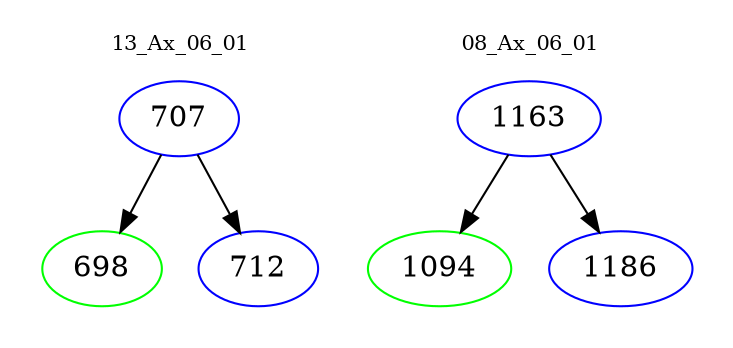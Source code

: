 digraph{
subgraph cluster_0 {
color = white
label = "13_Ax_06_01";
fontsize=10;
T0_707 [label="707", color="blue"]
T0_707 -> T0_698 [color="black"]
T0_698 [label="698", color="green"]
T0_707 -> T0_712 [color="black"]
T0_712 [label="712", color="blue"]
}
subgraph cluster_1 {
color = white
label = "08_Ax_06_01";
fontsize=10;
T1_1163 [label="1163", color="blue"]
T1_1163 -> T1_1094 [color="black"]
T1_1094 [label="1094", color="green"]
T1_1163 -> T1_1186 [color="black"]
T1_1186 [label="1186", color="blue"]
}
}
